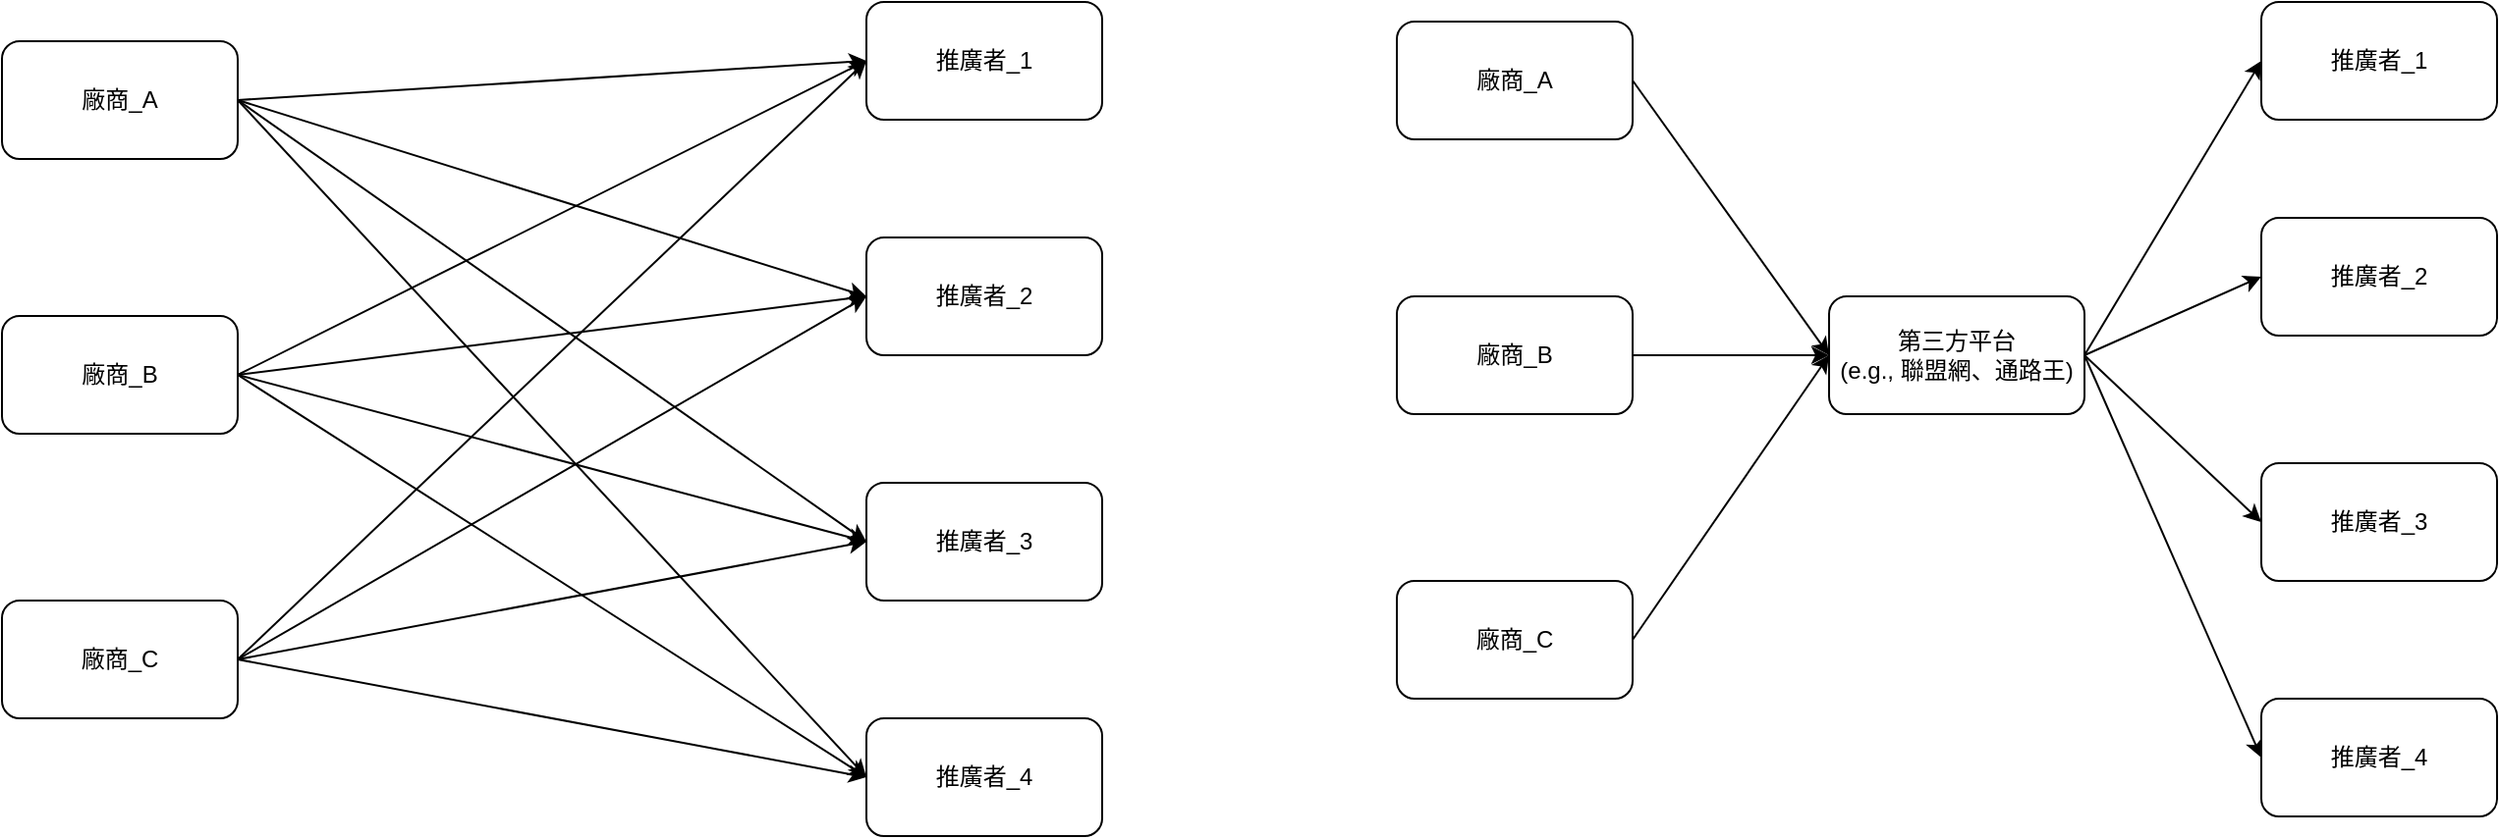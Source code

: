 <mxfile version="14.4.2" type="github">
  <diagram id="wSD4uHWvOkjwFn3RLs6-" name="Page-1">
    <mxGraphModel dx="2253" dy="867" grid="1" gridSize="10" guides="1" tooltips="1" connect="1" arrows="1" fold="1" page="1" pageScale="1" pageWidth="827" pageHeight="1169" math="0" shadow="0">
      <root>
        <mxCell id="0" />
        <mxCell id="1" parent="0" />
        <mxCell id="s3CcLmTtF7bqVoPlMLMT-32" style="edgeStyle=none;rounded=0;orthogonalLoop=1;jettySize=auto;html=1;exitX=1;exitY=0.5;exitDx=0;exitDy=0;entryX=0;entryY=0.5;entryDx=0;entryDy=0;" edge="1" parent="1" source="s3CcLmTtF7bqVoPlMLMT-1" target="s3CcLmTtF7bqVoPlMLMT-2">
          <mxGeometry relative="1" as="geometry" />
        </mxCell>
        <mxCell id="s3CcLmTtF7bqVoPlMLMT-1" value="廠商_A" style="rounded=1;whiteSpace=wrap;html=1;" vertex="1" parent="1">
          <mxGeometry x="160" y="240" width="120" height="60" as="geometry" />
        </mxCell>
        <mxCell id="s3CcLmTtF7bqVoPlMLMT-35" style="edgeStyle=none;rounded=0;orthogonalLoop=1;jettySize=auto;html=1;exitX=1;exitY=0.5;exitDx=0;exitDy=0;entryX=0;entryY=0.5;entryDx=0;entryDy=0;" edge="1" parent="1" source="s3CcLmTtF7bqVoPlMLMT-2" target="s3CcLmTtF7bqVoPlMLMT-3">
          <mxGeometry relative="1" as="geometry" />
        </mxCell>
        <mxCell id="s3CcLmTtF7bqVoPlMLMT-36" style="edgeStyle=none;rounded=0;orthogonalLoop=1;jettySize=auto;html=1;exitX=1;exitY=0.5;exitDx=0;exitDy=0;entryX=0;entryY=0.5;entryDx=0;entryDy=0;" edge="1" parent="1" source="s3CcLmTtF7bqVoPlMLMT-2" target="s3CcLmTtF7bqVoPlMLMT-7">
          <mxGeometry relative="1" as="geometry" />
        </mxCell>
        <mxCell id="s3CcLmTtF7bqVoPlMLMT-37" style="edgeStyle=none;rounded=0;orthogonalLoop=1;jettySize=auto;html=1;exitX=1;exitY=0.5;exitDx=0;exitDy=0;entryX=0;entryY=0.5;entryDx=0;entryDy=0;" edge="1" parent="1" source="s3CcLmTtF7bqVoPlMLMT-2" target="s3CcLmTtF7bqVoPlMLMT-6">
          <mxGeometry relative="1" as="geometry" />
        </mxCell>
        <mxCell id="s3CcLmTtF7bqVoPlMLMT-38" style="edgeStyle=none;rounded=0;orthogonalLoop=1;jettySize=auto;html=1;exitX=1;exitY=0.5;exitDx=0;exitDy=0;entryX=0;entryY=0.5;entryDx=0;entryDy=0;" edge="1" parent="1" source="s3CcLmTtF7bqVoPlMLMT-2" target="s3CcLmTtF7bqVoPlMLMT-8">
          <mxGeometry relative="1" as="geometry" />
        </mxCell>
        <mxCell id="s3CcLmTtF7bqVoPlMLMT-2" value="第三方平台&lt;br&gt;(e.g., 聯盟網、通路王)" style="rounded=1;whiteSpace=wrap;html=1;" vertex="1" parent="1">
          <mxGeometry x="380" y="380" width="130" height="60" as="geometry" />
        </mxCell>
        <mxCell id="s3CcLmTtF7bqVoPlMLMT-3" value="推廣者_1" style="rounded=1;whiteSpace=wrap;html=1;" vertex="1" parent="1">
          <mxGeometry x="600" y="230" width="120" height="60" as="geometry" />
        </mxCell>
        <mxCell id="s3CcLmTtF7bqVoPlMLMT-34" style="edgeStyle=none;rounded=0;orthogonalLoop=1;jettySize=auto;html=1;exitX=1;exitY=0.5;exitDx=0;exitDy=0;entryX=0;entryY=0.5;entryDx=0;entryDy=0;" edge="1" parent="1" source="s3CcLmTtF7bqVoPlMLMT-4" target="s3CcLmTtF7bqVoPlMLMT-2">
          <mxGeometry relative="1" as="geometry" />
        </mxCell>
        <mxCell id="s3CcLmTtF7bqVoPlMLMT-4" value="廠商_C" style="rounded=1;whiteSpace=wrap;html=1;" vertex="1" parent="1">
          <mxGeometry x="160" y="525" width="120" height="60" as="geometry" />
        </mxCell>
        <mxCell id="s3CcLmTtF7bqVoPlMLMT-33" style="edgeStyle=none;rounded=0;orthogonalLoop=1;jettySize=auto;html=1;exitX=1;exitY=0.5;exitDx=0;exitDy=0;entryX=0;entryY=0.5;entryDx=0;entryDy=0;" edge="1" parent="1" source="s3CcLmTtF7bqVoPlMLMT-5" target="s3CcLmTtF7bqVoPlMLMT-2">
          <mxGeometry relative="1" as="geometry" />
        </mxCell>
        <mxCell id="s3CcLmTtF7bqVoPlMLMT-5" value="廠商_B" style="rounded=1;whiteSpace=wrap;html=1;" vertex="1" parent="1">
          <mxGeometry x="160" y="380" width="120" height="60" as="geometry" />
        </mxCell>
        <mxCell id="s3CcLmTtF7bqVoPlMLMT-6" value="推廣者_3" style="rounded=1;whiteSpace=wrap;html=1;" vertex="1" parent="1">
          <mxGeometry x="600" y="465" width="120" height="60" as="geometry" />
        </mxCell>
        <mxCell id="s3CcLmTtF7bqVoPlMLMT-7" value="推廣者_2" style="rounded=1;whiteSpace=wrap;html=1;" vertex="1" parent="1">
          <mxGeometry x="600" y="340" width="120" height="60" as="geometry" />
        </mxCell>
        <mxCell id="s3CcLmTtF7bqVoPlMLMT-8" value="推廣者_4" style="rounded=1;whiteSpace=wrap;html=1;" vertex="1" parent="1">
          <mxGeometry x="600" y="585" width="120" height="60" as="geometry" />
        </mxCell>
        <mxCell id="s3CcLmTtF7bqVoPlMLMT-17" style="rounded=0;orthogonalLoop=1;jettySize=auto;html=1;exitX=1;exitY=0.5;exitDx=0;exitDy=0;entryX=0;entryY=0.5;entryDx=0;entryDy=0;" edge="1" parent="1" source="s3CcLmTtF7bqVoPlMLMT-9" target="s3CcLmTtF7bqVoPlMLMT-11">
          <mxGeometry relative="1" as="geometry" />
        </mxCell>
        <mxCell id="s3CcLmTtF7bqVoPlMLMT-21" style="edgeStyle=none;rounded=0;orthogonalLoop=1;jettySize=auto;html=1;exitX=1;exitY=0.5;exitDx=0;exitDy=0;entryX=0;entryY=0.5;entryDx=0;entryDy=0;" edge="1" parent="1" source="s3CcLmTtF7bqVoPlMLMT-9" target="s3CcLmTtF7bqVoPlMLMT-15">
          <mxGeometry relative="1" as="geometry" />
        </mxCell>
        <mxCell id="s3CcLmTtF7bqVoPlMLMT-22" style="edgeStyle=none;rounded=0;orthogonalLoop=1;jettySize=auto;html=1;exitX=1;exitY=0.5;exitDx=0;exitDy=0;entryX=0;entryY=0.5;entryDx=0;entryDy=0;" edge="1" parent="1" source="s3CcLmTtF7bqVoPlMLMT-9" target="s3CcLmTtF7bqVoPlMLMT-14">
          <mxGeometry relative="1" as="geometry" />
        </mxCell>
        <mxCell id="s3CcLmTtF7bqVoPlMLMT-23" style="edgeStyle=none;rounded=0;orthogonalLoop=1;jettySize=auto;html=1;exitX=1;exitY=0.5;exitDx=0;exitDy=0;entryX=0;entryY=0.5;entryDx=0;entryDy=0;" edge="1" parent="1" source="s3CcLmTtF7bqVoPlMLMT-9" target="s3CcLmTtF7bqVoPlMLMT-16">
          <mxGeometry relative="1" as="geometry" />
        </mxCell>
        <mxCell id="s3CcLmTtF7bqVoPlMLMT-9" value="廠商_A" style="rounded=1;whiteSpace=wrap;html=1;" vertex="1" parent="1">
          <mxGeometry x="-550" y="250" width="120" height="60" as="geometry" />
        </mxCell>
        <mxCell id="s3CcLmTtF7bqVoPlMLMT-11" value="推廣者_1" style="rounded=1;whiteSpace=wrap;html=1;" vertex="1" parent="1">
          <mxGeometry x="-110" y="230" width="120" height="60" as="geometry" />
        </mxCell>
        <mxCell id="s3CcLmTtF7bqVoPlMLMT-28" style="edgeStyle=none;rounded=0;orthogonalLoop=1;jettySize=auto;html=1;exitX=1;exitY=0.5;exitDx=0;exitDy=0;entryX=0;entryY=0.5;entryDx=0;entryDy=0;" edge="1" parent="1" source="s3CcLmTtF7bqVoPlMLMT-12" target="s3CcLmTtF7bqVoPlMLMT-11">
          <mxGeometry relative="1" as="geometry" />
        </mxCell>
        <mxCell id="s3CcLmTtF7bqVoPlMLMT-29" style="edgeStyle=none;rounded=0;orthogonalLoop=1;jettySize=auto;html=1;exitX=1;exitY=0.5;exitDx=0;exitDy=0;entryX=0;entryY=0.5;entryDx=0;entryDy=0;" edge="1" parent="1" source="s3CcLmTtF7bqVoPlMLMT-12" target="s3CcLmTtF7bqVoPlMLMT-15">
          <mxGeometry relative="1" as="geometry" />
        </mxCell>
        <mxCell id="s3CcLmTtF7bqVoPlMLMT-30" style="edgeStyle=none;rounded=0;orthogonalLoop=1;jettySize=auto;html=1;exitX=1;exitY=0.5;exitDx=0;exitDy=0;entryX=0;entryY=0.5;entryDx=0;entryDy=0;" edge="1" parent="1" source="s3CcLmTtF7bqVoPlMLMT-12" target="s3CcLmTtF7bqVoPlMLMT-14">
          <mxGeometry relative="1" as="geometry" />
        </mxCell>
        <mxCell id="s3CcLmTtF7bqVoPlMLMT-31" style="edgeStyle=none;rounded=0;orthogonalLoop=1;jettySize=auto;html=1;exitX=1;exitY=0.5;exitDx=0;exitDy=0;entryX=0;entryY=0.5;entryDx=0;entryDy=0;" edge="1" parent="1" source="s3CcLmTtF7bqVoPlMLMT-12" target="s3CcLmTtF7bqVoPlMLMT-16">
          <mxGeometry relative="1" as="geometry" />
        </mxCell>
        <mxCell id="s3CcLmTtF7bqVoPlMLMT-12" value="廠商_C" style="rounded=1;whiteSpace=wrap;html=1;" vertex="1" parent="1">
          <mxGeometry x="-550" y="535" width="120" height="60" as="geometry" />
        </mxCell>
        <mxCell id="s3CcLmTtF7bqVoPlMLMT-24" style="edgeStyle=none;rounded=0;orthogonalLoop=1;jettySize=auto;html=1;exitX=1;exitY=0.5;exitDx=0;exitDy=0;entryX=0;entryY=0.5;entryDx=0;entryDy=0;" edge="1" parent="1" source="s3CcLmTtF7bqVoPlMLMT-13" target="s3CcLmTtF7bqVoPlMLMT-11">
          <mxGeometry relative="1" as="geometry" />
        </mxCell>
        <mxCell id="s3CcLmTtF7bqVoPlMLMT-25" style="edgeStyle=none;rounded=0;orthogonalLoop=1;jettySize=auto;html=1;exitX=1;exitY=0.5;exitDx=0;exitDy=0;entryX=0;entryY=0.5;entryDx=0;entryDy=0;" edge="1" parent="1" source="s3CcLmTtF7bqVoPlMLMT-13" target="s3CcLmTtF7bqVoPlMLMT-15">
          <mxGeometry relative="1" as="geometry" />
        </mxCell>
        <mxCell id="s3CcLmTtF7bqVoPlMLMT-26" style="edgeStyle=none;rounded=0;orthogonalLoop=1;jettySize=auto;html=1;exitX=1;exitY=0.5;exitDx=0;exitDy=0;entryX=0;entryY=0.5;entryDx=0;entryDy=0;" edge="1" parent="1" source="s3CcLmTtF7bqVoPlMLMT-13" target="s3CcLmTtF7bqVoPlMLMT-14">
          <mxGeometry relative="1" as="geometry" />
        </mxCell>
        <mxCell id="s3CcLmTtF7bqVoPlMLMT-27" style="edgeStyle=none;rounded=0;orthogonalLoop=1;jettySize=auto;html=1;exitX=1;exitY=0.5;exitDx=0;exitDy=0;entryX=0;entryY=0.5;entryDx=0;entryDy=0;" edge="1" parent="1" source="s3CcLmTtF7bqVoPlMLMT-13" target="s3CcLmTtF7bqVoPlMLMT-16">
          <mxGeometry relative="1" as="geometry" />
        </mxCell>
        <mxCell id="s3CcLmTtF7bqVoPlMLMT-13" value="廠商_B" style="rounded=1;whiteSpace=wrap;html=1;" vertex="1" parent="1">
          <mxGeometry x="-550" y="390" width="120" height="60" as="geometry" />
        </mxCell>
        <mxCell id="s3CcLmTtF7bqVoPlMLMT-14" value="推廣者_3" style="rounded=1;whiteSpace=wrap;html=1;" vertex="1" parent="1">
          <mxGeometry x="-110" y="475" width="120" height="60" as="geometry" />
        </mxCell>
        <mxCell id="s3CcLmTtF7bqVoPlMLMT-15" value="推廣者_2" style="rounded=1;whiteSpace=wrap;html=1;" vertex="1" parent="1">
          <mxGeometry x="-110" y="350" width="120" height="60" as="geometry" />
        </mxCell>
        <mxCell id="s3CcLmTtF7bqVoPlMLMT-16" value="推廣者_4" style="rounded=1;whiteSpace=wrap;html=1;" vertex="1" parent="1">
          <mxGeometry x="-110" y="595" width="120" height="60" as="geometry" />
        </mxCell>
      </root>
    </mxGraphModel>
  </diagram>
</mxfile>
